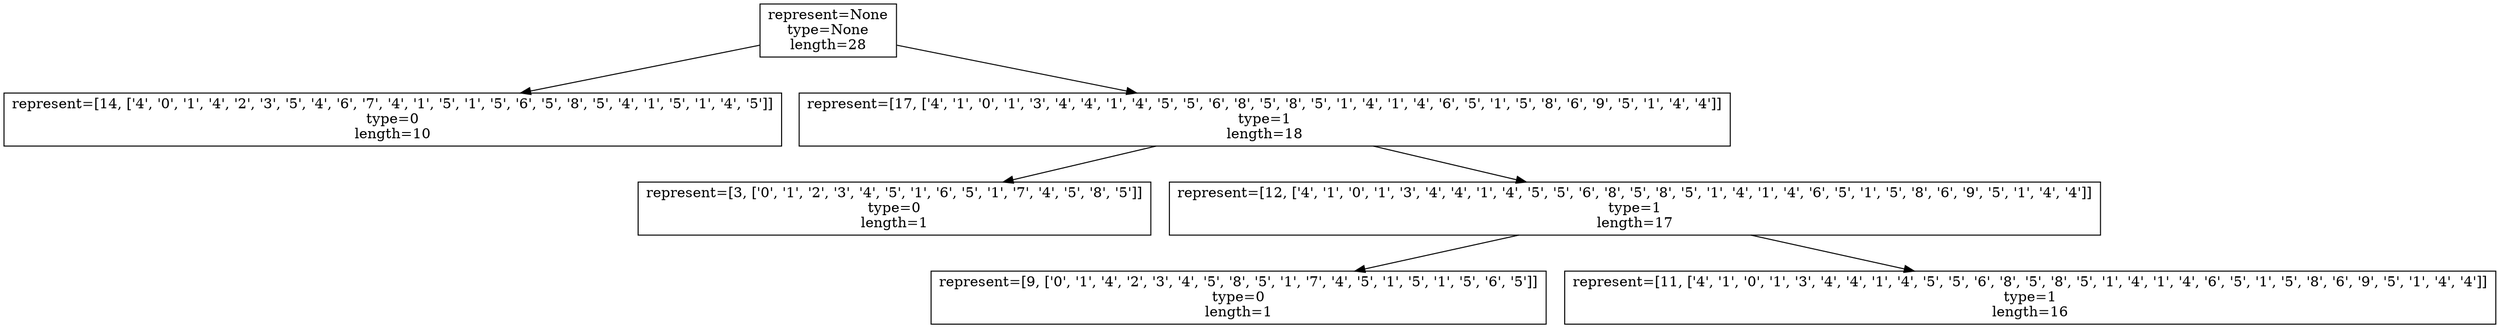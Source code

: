 digraph G{
node [shape=box];
edge [fontname=helvetica];
0 [label=<represent=None<br/>type=None<br/>length=28<br/>>];
2 [label=<represent=[14, ['4', '0', '1', '4', '2', '3', '5', '4', '6', '7', '4', '1', '5', '1', '5', '6', '5', '8', '5', '4', '1', '5', '1', '4', '5']]<br/>type=0<br/>length=10<br/>>];
1 [label=<represent=[17, ['4', '1', '0', '1', '3', '4', '4', '1', '4', '5', '5', '6', '8', '5', '8', '5', '1', '4', '1', '4', '6', '5', '1', '5', '8', '6', '9', '5', '1', '4', '4']]<br/>type=1<br/>length=18<br/>>];
4 [label=<represent=[3, ['0', '1', '2', '3', '4', '5', '1', '6', '5', '1', '7', '4', '5', '8', '5']]<br/>type=0<br/>length=1<br/>>];
3 [label=<represent=[12, ['4', '1', '0', '1', '3', '4', '4', '1', '4', '5', '5', '6', '8', '5', '8', '5', '1', '4', '1', '4', '6', '5', '1', '5', '8', '6', '9', '5', '1', '4', '4']]<br/>type=1<br/>length=17<br/>>];
6 [label=<represent=[9, ['0', '1', '4', '2', '3', '4', '5', '8', '5', '1', '7', '4', '5', '1', '5', '1', '5', '6', '5']]<br/>type=0<br/>length=1<br/>>];
5 [label=<represent=[11, ['4', '1', '0', '1', '3', '4', '4', '1', '4', '5', '5', '6', '8', '5', '8', '5', '1', '4', '1', '4', '6', '5', '1', '5', '8', '6', '9', '5', '1', '4', '4']]<br/>type=1<br/>length=16<br/>>];
0 -> 1;
0 -> 2;
1 -> 3;
1 -> 4;
3 -> 5;
3 -> 6;
}